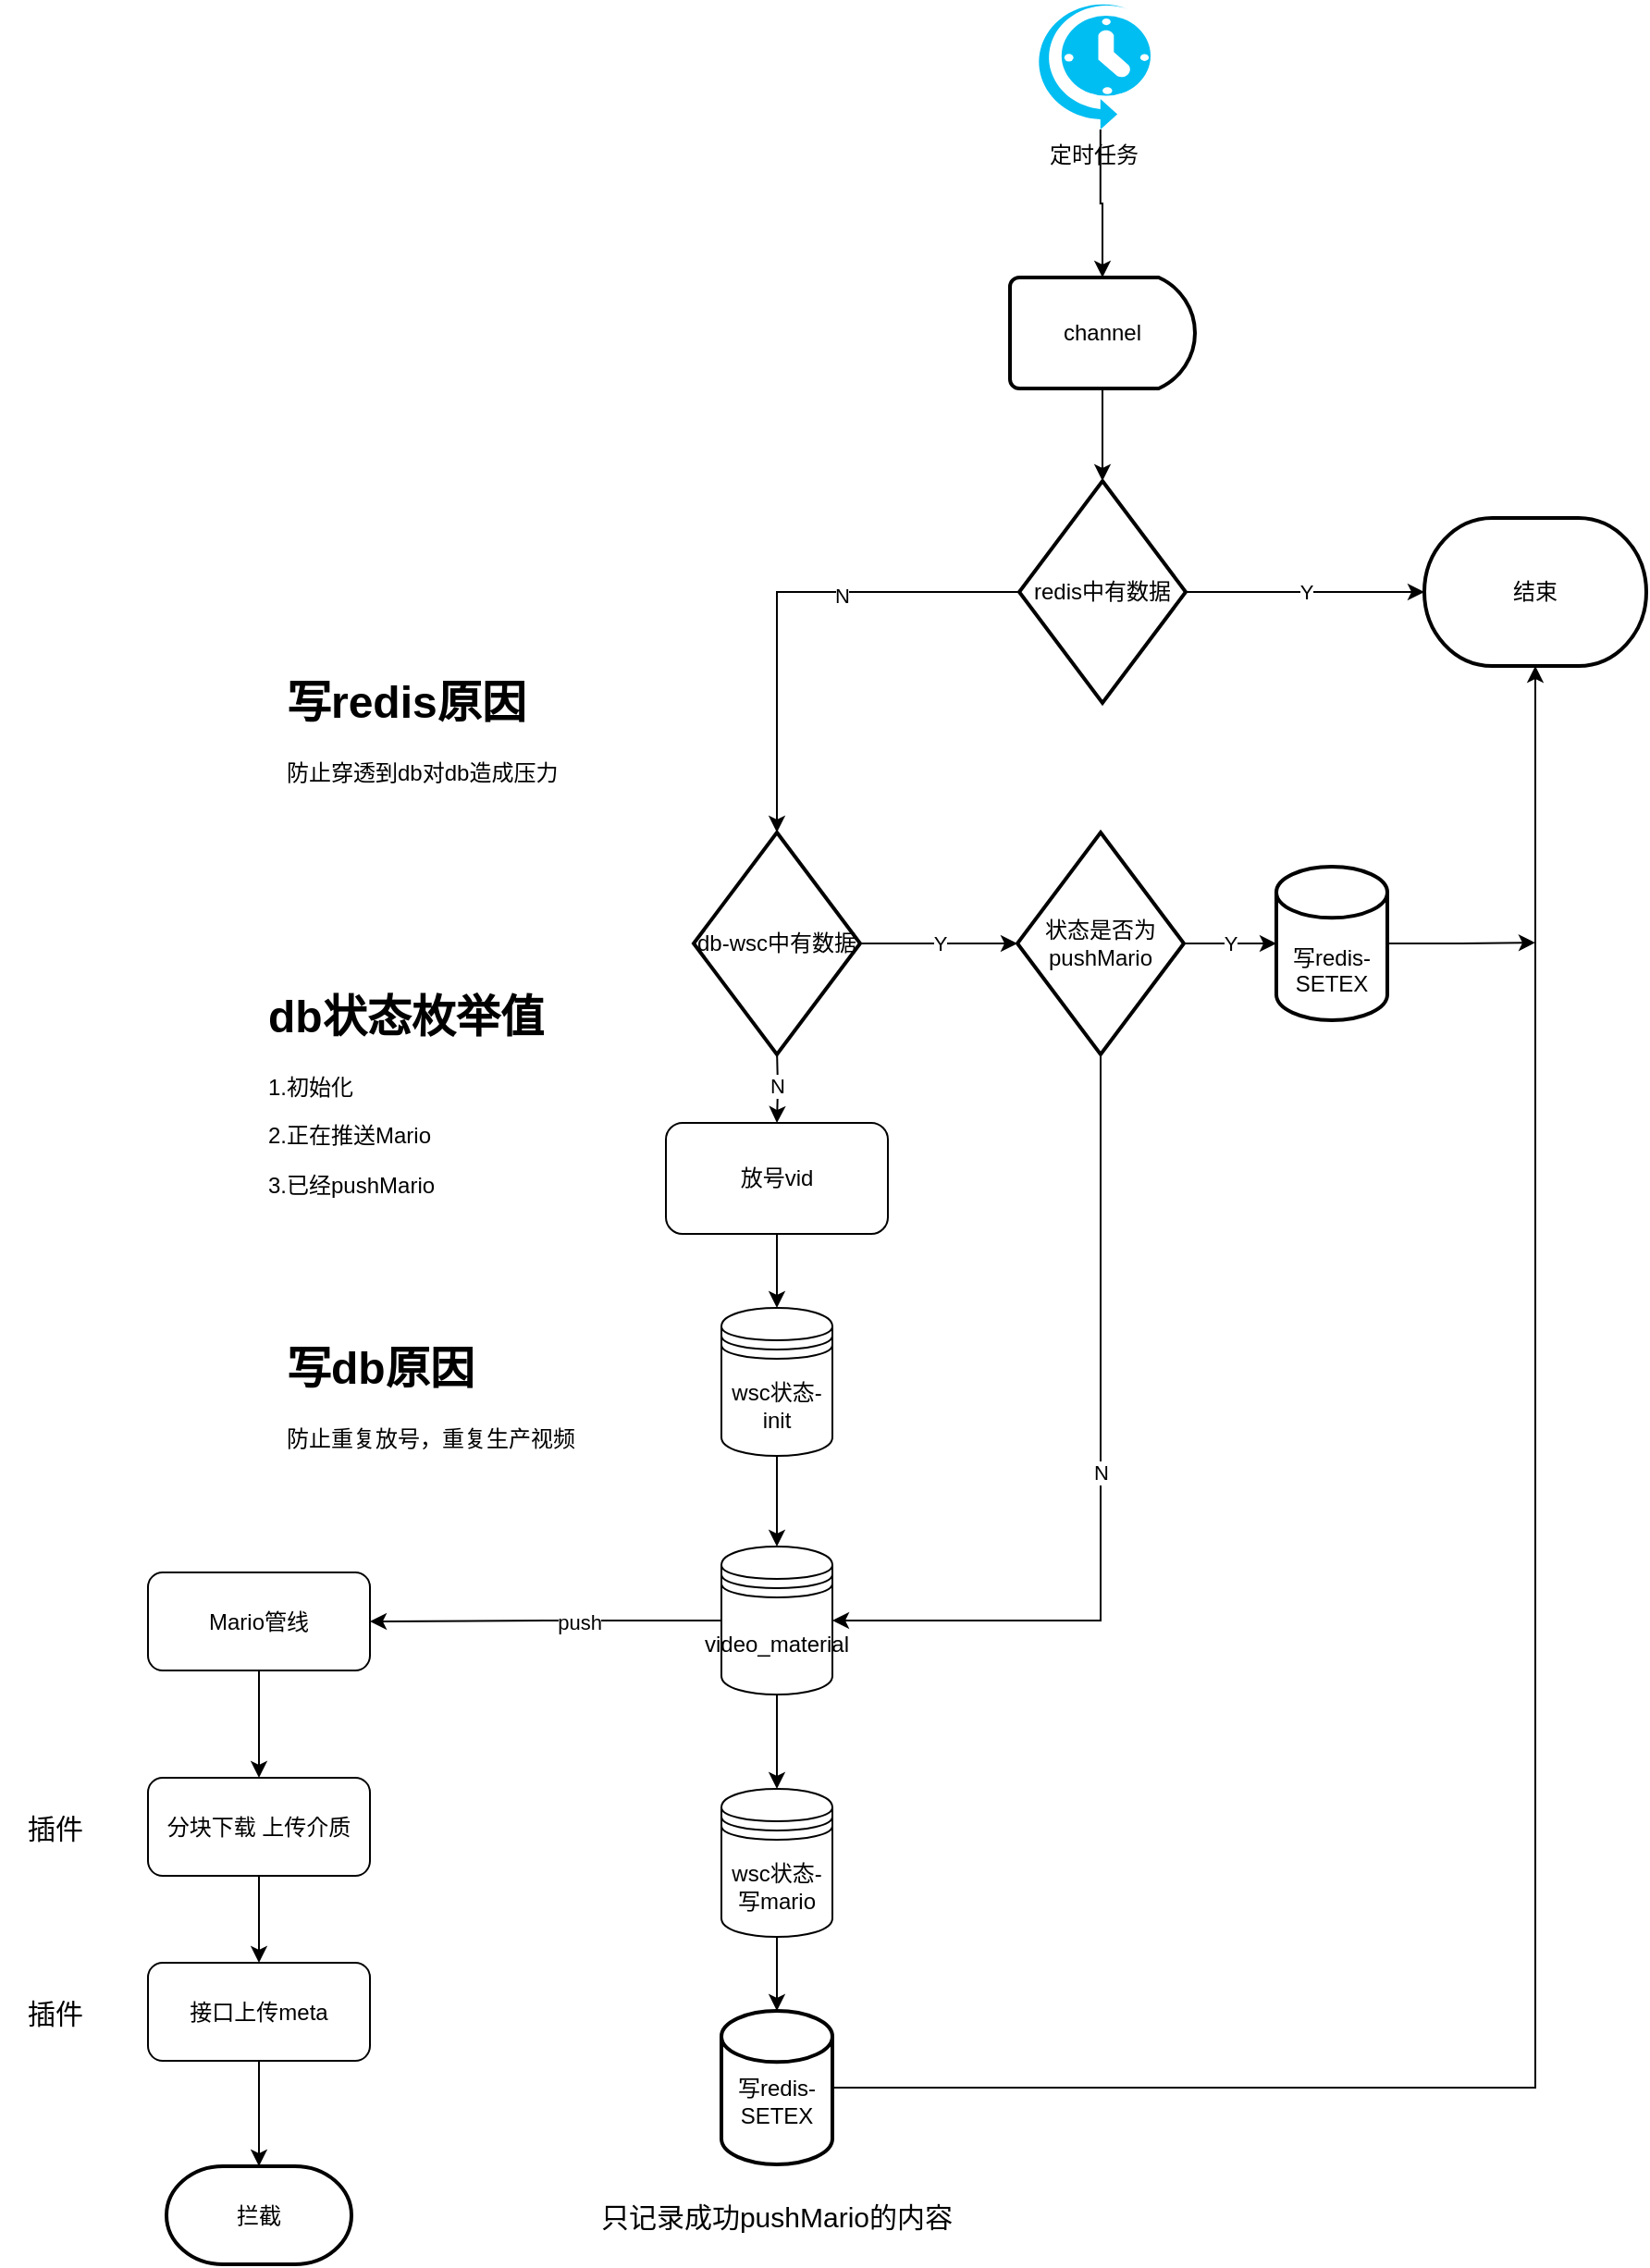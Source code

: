 <mxfile version="17.2.6" type="github">
  <diagram id="Lr0cav-XPf76D56cU3gr" name="Page-1">
    <mxGraphModel dx="2435" dy="2112" grid="1" gridSize="10" guides="1" tooltips="1" connect="1" arrows="1" fold="1" page="1" pageScale="1" pageWidth="827" pageHeight="1169" math="0" shadow="0">
      <root>
        <mxCell id="0" />
        <mxCell id="1" parent="0" />
        <mxCell id="btpLiM1xGfyTe02xs8fI-70" style="edgeStyle=orthogonalEdgeStyle;rounded=0;orthogonalLoop=1;jettySize=auto;html=1;exitX=0.57;exitY=1;exitDx=0;exitDy=0;exitPerimeter=0;entryX=0.5;entryY=0;entryDx=0;entryDy=0;entryPerimeter=0;" parent="1" source="btpLiM1xGfyTe02xs8fI-1" target="btpLiM1xGfyTe02xs8fI-69" edge="1">
          <mxGeometry relative="1" as="geometry" />
        </mxCell>
        <mxCell id="btpLiM1xGfyTe02xs8fI-1" value="定时任务" style="verticalLabelPosition=bottom;html=1;verticalAlign=top;align=center;strokeColor=none;fillColor=#00BEF2;shape=mxgraph.azure.scheduler;pointerEvents=1;" parent="1" vertex="1">
          <mxGeometry x="259" y="-80" width="63" height="70" as="geometry" />
        </mxCell>
        <mxCell id="btpLiM1xGfyTe02xs8fI-36" value="N" style="edgeStyle=orthogonalEdgeStyle;rounded=0;orthogonalLoop=1;jettySize=auto;html=1;exitX=0.5;exitY=1;exitDx=0;exitDy=0;entryX=0.5;entryY=0;entryDx=0;entryDy=0;" parent="1" target="btpLiM1xGfyTe02xs8fI-8" edge="1">
          <mxGeometry relative="1" as="geometry">
            <mxPoint x="120" y="487" as="sourcePoint" />
          </mxGeometry>
        </mxCell>
        <mxCell id="btpLiM1xGfyTe02xs8fI-3" value="结束" style="strokeWidth=2;html=1;shape=mxgraph.flowchart.terminator;whiteSpace=wrap;fontFamily=Helvetica;fontSize=12;fontColor=default;align=center;strokeColor=default;fillColor=default;" parent="1" vertex="1">
          <mxGeometry x="470" y="200" width="120" height="80" as="geometry" />
        </mxCell>
        <mxCell id="btpLiM1xGfyTe02xs8fI-37" style="edgeStyle=orthogonalEdgeStyle;rounded=0;orthogonalLoop=1;jettySize=auto;html=1;exitX=0.5;exitY=1;exitDx=0;exitDy=0;entryX=0.5;entryY=0;entryDx=0;entryDy=0;" parent="1" source="btpLiM1xGfyTe02xs8fI-8" target="btpLiM1xGfyTe02xs8fI-18" edge="1">
          <mxGeometry relative="1" as="geometry" />
        </mxCell>
        <mxCell id="btpLiM1xGfyTe02xs8fI-8" value="放号vid" style="rounded=1;whiteSpace=wrap;html=1;" parent="1" vertex="1">
          <mxGeometry x="60" y="527" width="120" height="60" as="geometry" />
        </mxCell>
        <mxCell id="btpLiM1xGfyTe02xs8fI-17" style="edgeStyle=orthogonalEdgeStyle;rounded=0;orthogonalLoop=1;jettySize=auto;html=1;exitX=0.5;exitY=1;exitDx=0;exitDy=0;entryX=0.5;entryY=0;entryDx=0;entryDy=0;entryPerimeter=0;startArrow=none;" parent="1" source="btpLiM1xGfyTe02xs8fI-39" target="btpLiM1xGfyTe02xs8fI-16" edge="1">
          <mxGeometry relative="1" as="geometry" />
        </mxCell>
        <mxCell id="btpLiM1xGfyTe02xs8fI-41" style="edgeStyle=orthogonalEdgeStyle;rounded=0;orthogonalLoop=1;jettySize=auto;html=1;exitX=0.5;exitY=1;exitDx=0;exitDy=0;entryX=0.5;entryY=0;entryDx=0;entryDy=0;" parent="1" source="btpLiM1xGfyTe02xs8fI-10" target="btpLiM1xGfyTe02xs8fI-39" edge="1">
          <mxGeometry relative="1" as="geometry" />
        </mxCell>
        <mxCell id="btpLiM1xGfyTe02xs8fI-56" style="edgeStyle=orthogonalEdgeStyle;rounded=0;orthogonalLoop=1;jettySize=auto;html=1;exitX=0;exitY=0.5;exitDx=0;exitDy=0;entryX=1;entryY=0.5;entryDx=0;entryDy=0;" parent="1" source="btpLiM1xGfyTe02xs8fI-10" target="btpLiM1xGfyTe02xs8fI-12" edge="1">
          <mxGeometry relative="1" as="geometry" />
        </mxCell>
        <mxCell id="btpLiM1xGfyTe02xs8fI-57" value="push" style="edgeLabel;html=1;align=center;verticalAlign=middle;resizable=0;points=[];" parent="btpLiM1xGfyTe02xs8fI-56" vertex="1" connectable="0">
          <mxGeometry x="-0.194" y="1" relative="1" as="geometry">
            <mxPoint as="offset" />
          </mxGeometry>
        </mxCell>
        <mxCell id="btpLiM1xGfyTe02xs8fI-10" value="video_material" style="shape=datastore;whiteSpace=wrap;html=1;fontFamily=Helvetica;fontSize=12;fontColor=default;align=center;strokeColor=default;fillColor=default;" parent="1" vertex="1">
          <mxGeometry x="90" y="756" width="60" height="80" as="geometry" />
        </mxCell>
        <mxCell id="btpLiM1xGfyTe02xs8fI-24" style="edgeStyle=orthogonalEdgeStyle;rounded=0;orthogonalLoop=1;jettySize=auto;html=1;exitX=0.5;exitY=1;exitDx=0;exitDy=0;entryX=0.5;entryY=0;entryDx=0;entryDy=0;" parent="1" source="btpLiM1xGfyTe02xs8fI-12" target="btpLiM1xGfyTe02xs8fI-22" edge="1">
          <mxGeometry relative="1" as="geometry" />
        </mxCell>
        <mxCell id="btpLiM1xGfyTe02xs8fI-12" value="Mario管线" style="rounded=1;whiteSpace=wrap;html=1;" parent="1" vertex="1">
          <mxGeometry x="-220" y="770" width="120" height="53" as="geometry" />
        </mxCell>
        <mxCell id="btpLiM1xGfyTe02xs8fI-21" style="edgeStyle=orthogonalEdgeStyle;rounded=0;orthogonalLoop=1;jettySize=auto;html=1;exitX=1;exitY=0.5;exitDx=0;exitDy=0;exitPerimeter=0;entryX=0.5;entryY=1;entryDx=0;entryDy=0;entryPerimeter=0;" parent="1" source="btpLiM1xGfyTe02xs8fI-16" target="btpLiM1xGfyTe02xs8fI-3" edge="1">
          <mxGeometry relative="1" as="geometry" />
        </mxCell>
        <mxCell id="btpLiM1xGfyTe02xs8fI-16" value="&lt;br&gt;写redis-SETEX" style="strokeWidth=2;html=1;shape=mxgraph.flowchart.database;whiteSpace=wrap;" parent="1" vertex="1">
          <mxGeometry x="90" y="1007" width="60" height="83" as="geometry" />
        </mxCell>
        <mxCell id="btpLiM1xGfyTe02xs8fI-38" style="edgeStyle=orthogonalEdgeStyle;rounded=0;orthogonalLoop=1;jettySize=auto;html=1;exitX=0.5;exitY=1;exitDx=0;exitDy=0;entryX=0.5;entryY=0;entryDx=0;entryDy=0;" parent="1" source="btpLiM1xGfyTe02xs8fI-18" target="btpLiM1xGfyTe02xs8fI-10" edge="1">
          <mxGeometry relative="1" as="geometry" />
        </mxCell>
        <mxCell id="btpLiM1xGfyTe02xs8fI-18" value="wsc状态-init" style="shape=datastore;whiteSpace=wrap;html=1;fontFamily=Helvetica;fontSize=12;fontColor=default;align=center;strokeColor=default;fillColor=default;" parent="1" vertex="1">
          <mxGeometry x="90" y="627" width="60" height="80" as="geometry" />
        </mxCell>
        <mxCell id="btpLiM1xGfyTe02xs8fI-25" style="edgeStyle=orthogonalEdgeStyle;rounded=0;orthogonalLoop=1;jettySize=auto;html=1;exitX=0.5;exitY=1;exitDx=0;exitDy=0;entryX=0.5;entryY=0;entryDx=0;entryDy=0;" parent="1" source="btpLiM1xGfyTe02xs8fI-22" target="btpLiM1xGfyTe02xs8fI-23" edge="1">
          <mxGeometry relative="1" as="geometry" />
        </mxCell>
        <mxCell id="btpLiM1xGfyTe02xs8fI-22" value="分块下载 上传介质" style="rounded=1;whiteSpace=wrap;html=1;" parent="1" vertex="1">
          <mxGeometry x="-220" y="881" width="120" height="53" as="geometry" />
        </mxCell>
        <mxCell id="btpLiM1xGfyTe02xs8fI-27" style="edgeStyle=orthogonalEdgeStyle;rounded=0;orthogonalLoop=1;jettySize=auto;html=1;exitX=0.5;exitY=1;exitDx=0;exitDy=0;entryX=0.5;entryY=0;entryDx=0;entryDy=0;entryPerimeter=0;" parent="1" source="btpLiM1xGfyTe02xs8fI-23" target="btpLiM1xGfyTe02xs8fI-26" edge="1">
          <mxGeometry relative="1" as="geometry" />
        </mxCell>
        <mxCell id="btpLiM1xGfyTe02xs8fI-23" value="接口上传meta" style="rounded=1;whiteSpace=wrap;html=1;" parent="1" vertex="1">
          <mxGeometry x="-220" y="981" width="120" height="53" as="geometry" />
        </mxCell>
        <mxCell id="btpLiM1xGfyTe02xs8fI-26" value="拦截" style="strokeWidth=2;html=1;shape=mxgraph.flowchart.terminator;whiteSpace=wrap;" parent="1" vertex="1">
          <mxGeometry x="-210" y="1091" width="100" height="53" as="geometry" />
        </mxCell>
        <mxCell id="btpLiM1xGfyTe02xs8fI-39" value="wsc状态-写mario" style="shape=datastore;whiteSpace=wrap;html=1;fontFamily=Helvetica;fontSize=12;fontColor=default;align=center;strokeColor=default;fillColor=default;" parent="1" vertex="1">
          <mxGeometry x="90" y="887" width="60" height="80" as="geometry" />
        </mxCell>
        <mxCell id="btpLiM1xGfyTe02xs8fI-49" style="edgeStyle=orthogonalEdgeStyle;rounded=0;orthogonalLoop=1;jettySize=auto;html=1;exitX=0;exitY=0.5;exitDx=0;exitDy=0;exitPerimeter=0;entryX=0.5;entryY=0;entryDx=0;entryDy=0;entryPerimeter=0;" parent="1" source="btpLiM1xGfyTe02xs8fI-43" target="btpLiM1xGfyTe02xs8fI-47" edge="1">
          <mxGeometry relative="1" as="geometry" />
        </mxCell>
        <mxCell id="btpLiM1xGfyTe02xs8fI-58" value="N" style="edgeLabel;html=1;align=center;verticalAlign=middle;resizable=0;points=[];" parent="btpLiM1xGfyTe02xs8fI-49" vertex="1" connectable="0">
          <mxGeometry x="-0.265" y="2" relative="1" as="geometry">
            <mxPoint as="offset" />
          </mxGeometry>
        </mxCell>
        <mxCell id="btpLiM1xGfyTe02xs8fI-59" value="Y" style="edgeStyle=orthogonalEdgeStyle;rounded=0;orthogonalLoop=1;jettySize=auto;html=1;exitX=1;exitY=0.5;exitDx=0;exitDy=0;exitPerimeter=0;entryX=0;entryY=0.5;entryDx=0;entryDy=0;entryPerimeter=0;" parent="1" source="btpLiM1xGfyTe02xs8fI-43" target="btpLiM1xGfyTe02xs8fI-3" edge="1">
          <mxGeometry relative="1" as="geometry" />
        </mxCell>
        <mxCell id="btpLiM1xGfyTe02xs8fI-43" value="redis中有数据" style="strokeWidth=2;html=1;shape=mxgraph.flowchart.decision;whiteSpace=wrap;" parent="1" vertex="1">
          <mxGeometry x="251" y="180" width="90" height="120" as="geometry" />
        </mxCell>
        <mxCell id="btpLiM1xGfyTe02xs8fI-51" value="Y" style="edgeStyle=orthogonalEdgeStyle;rounded=0;orthogonalLoop=1;jettySize=auto;html=1;exitX=1;exitY=0.5;exitDx=0;exitDy=0;exitPerimeter=0;entryX=0;entryY=0.5;entryDx=0;entryDy=0;entryPerimeter=0;" parent="1" source="btpLiM1xGfyTe02xs8fI-47" target="btpLiM1xGfyTe02xs8fI-50" edge="1">
          <mxGeometry relative="1" as="geometry">
            <Array as="points">
              <mxPoint x="190" y="430" />
              <mxPoint x="190" y="430" />
            </Array>
          </mxGeometry>
        </mxCell>
        <mxCell id="btpLiM1xGfyTe02xs8fI-47" value="db-wsc中有数据" style="strokeWidth=2;html=1;shape=mxgraph.flowchart.decision;whiteSpace=wrap;" parent="1" vertex="1">
          <mxGeometry x="75" y="370" width="90" height="120" as="geometry" />
        </mxCell>
        <mxCell id="btpLiM1xGfyTe02xs8fI-52" style="edgeStyle=orthogonalEdgeStyle;rounded=0;orthogonalLoop=1;jettySize=auto;html=1;exitX=1;exitY=0.5;exitDx=0;exitDy=0;exitPerimeter=0;startArrow=none;" parent="1" source="btpLiM1xGfyTe02xs8fI-53" edge="1">
          <mxGeometry relative="1" as="geometry">
            <mxPoint x="530" y="429.571" as="targetPoint" />
          </mxGeometry>
        </mxCell>
        <mxCell id="btpLiM1xGfyTe02xs8fI-55" value="Y" style="edgeStyle=orthogonalEdgeStyle;rounded=0;orthogonalLoop=1;jettySize=auto;html=1;exitX=1;exitY=0.5;exitDx=0;exitDy=0;exitPerimeter=0;entryX=0;entryY=0.5;entryDx=0;entryDy=0;entryPerimeter=0;" parent="1" source="btpLiM1xGfyTe02xs8fI-50" target="btpLiM1xGfyTe02xs8fI-53" edge="1">
          <mxGeometry relative="1" as="geometry" />
        </mxCell>
        <mxCell id="btpLiM1xGfyTe02xs8fI-60" value="N" style="edgeStyle=orthogonalEdgeStyle;rounded=0;orthogonalLoop=1;jettySize=auto;html=1;exitX=0.5;exitY=1;exitDx=0;exitDy=0;exitPerimeter=0;entryX=1;entryY=0.5;entryDx=0;entryDy=0;" parent="1" source="btpLiM1xGfyTe02xs8fI-50" target="btpLiM1xGfyTe02xs8fI-10" edge="1">
          <mxGeometry relative="1" as="geometry" />
        </mxCell>
        <mxCell id="btpLiM1xGfyTe02xs8fI-50" value="状态是否为pushMario" style="strokeWidth=2;html=1;shape=mxgraph.flowchart.decision;whiteSpace=wrap;" parent="1" vertex="1">
          <mxGeometry x="250" y="370" width="90" height="120" as="geometry" />
        </mxCell>
        <mxCell id="btpLiM1xGfyTe02xs8fI-53" value="&lt;br&gt;&lt;br&gt;写redis-SETEX" style="strokeWidth=2;html=1;shape=mxgraph.flowchart.database;whiteSpace=wrap;" parent="1" vertex="1">
          <mxGeometry x="390" y="388.5" width="60" height="83" as="geometry" />
        </mxCell>
        <mxCell id="btpLiM1xGfyTe02xs8fI-61" value="&lt;h1&gt;db状态枚举值&lt;/h1&gt;&lt;p&gt;1.初始化&lt;/p&gt;&lt;p&gt;2.正在推送Mario&lt;/p&gt;&lt;p&gt;3.已经pushMario&lt;/p&gt;" style="text;html=1;strokeColor=none;fillColor=none;spacing=5;spacingTop=-20;whiteSpace=wrap;overflow=hidden;rounded=0;" parent="1" vertex="1">
          <mxGeometry x="-160" y="450" width="190" height="120" as="geometry" />
        </mxCell>
        <mxCell id="btpLiM1xGfyTe02xs8fI-62" value="&lt;h1&gt;写db原因&lt;/h1&gt;&lt;p&gt;防止重复放号，重复生产视频&lt;/p&gt;" style="text;html=1;strokeColor=none;fillColor=none;spacing=5;spacingTop=-20;whiteSpace=wrap;overflow=hidden;rounded=0;" parent="1" vertex="1">
          <mxGeometry x="-150" y="640" width="190" height="120" as="geometry" />
        </mxCell>
        <mxCell id="btpLiM1xGfyTe02xs8fI-63" value="&lt;h1&gt;写redis原因&lt;/h1&gt;&lt;p&gt;防止穿透到db对db造成压力&lt;/p&gt;" style="text;html=1;strokeColor=none;fillColor=none;spacing=5;spacingTop=-20;whiteSpace=wrap;overflow=hidden;rounded=0;" parent="1" vertex="1">
          <mxGeometry x="-150" y="280" width="190" height="120" as="geometry" />
        </mxCell>
        <mxCell id="btpLiM1xGfyTe02xs8fI-71" style="edgeStyle=orthogonalEdgeStyle;rounded=0;orthogonalLoop=1;jettySize=auto;html=1;exitX=0.5;exitY=1;exitDx=0;exitDy=0;exitPerimeter=0;entryX=0.5;entryY=0;entryDx=0;entryDy=0;entryPerimeter=0;" parent="1" source="btpLiM1xGfyTe02xs8fI-69" target="btpLiM1xGfyTe02xs8fI-43" edge="1">
          <mxGeometry relative="1" as="geometry" />
        </mxCell>
        <mxCell id="btpLiM1xGfyTe02xs8fI-69" value="channel" style="strokeWidth=2;html=1;shape=mxgraph.flowchart.delay;whiteSpace=wrap;" parent="1" vertex="1">
          <mxGeometry x="246" y="70" width="100" height="60" as="geometry" />
        </mxCell>
        <mxCell id="rByVvl-1cFCQhi_UsuZZ-1" value="只记录成功pushMario的内容" style="text;html=1;strokeColor=none;fillColor=none;align=center;verticalAlign=middle;whiteSpace=wrap;rounded=0;fontSize=15;" vertex="1" parent="1">
          <mxGeometry x="10" y="1104.5" width="220" height="26" as="geometry" />
        </mxCell>
        <mxCell id="rByVvl-1cFCQhi_UsuZZ-3" value="插件" style="text;html=1;strokeColor=none;fillColor=none;align=center;verticalAlign=middle;whiteSpace=wrap;rounded=0;fontSize=15;" vertex="1" parent="1">
          <mxGeometry x="-300" y="893" width="60" height="30" as="geometry" />
        </mxCell>
        <mxCell id="rByVvl-1cFCQhi_UsuZZ-4" value="插件" style="text;html=1;strokeColor=none;fillColor=none;align=center;verticalAlign=middle;whiteSpace=wrap;rounded=0;fontSize=15;" vertex="1" parent="1">
          <mxGeometry x="-300" y="992.5" width="60" height="30" as="geometry" />
        </mxCell>
      </root>
    </mxGraphModel>
  </diagram>
</mxfile>
